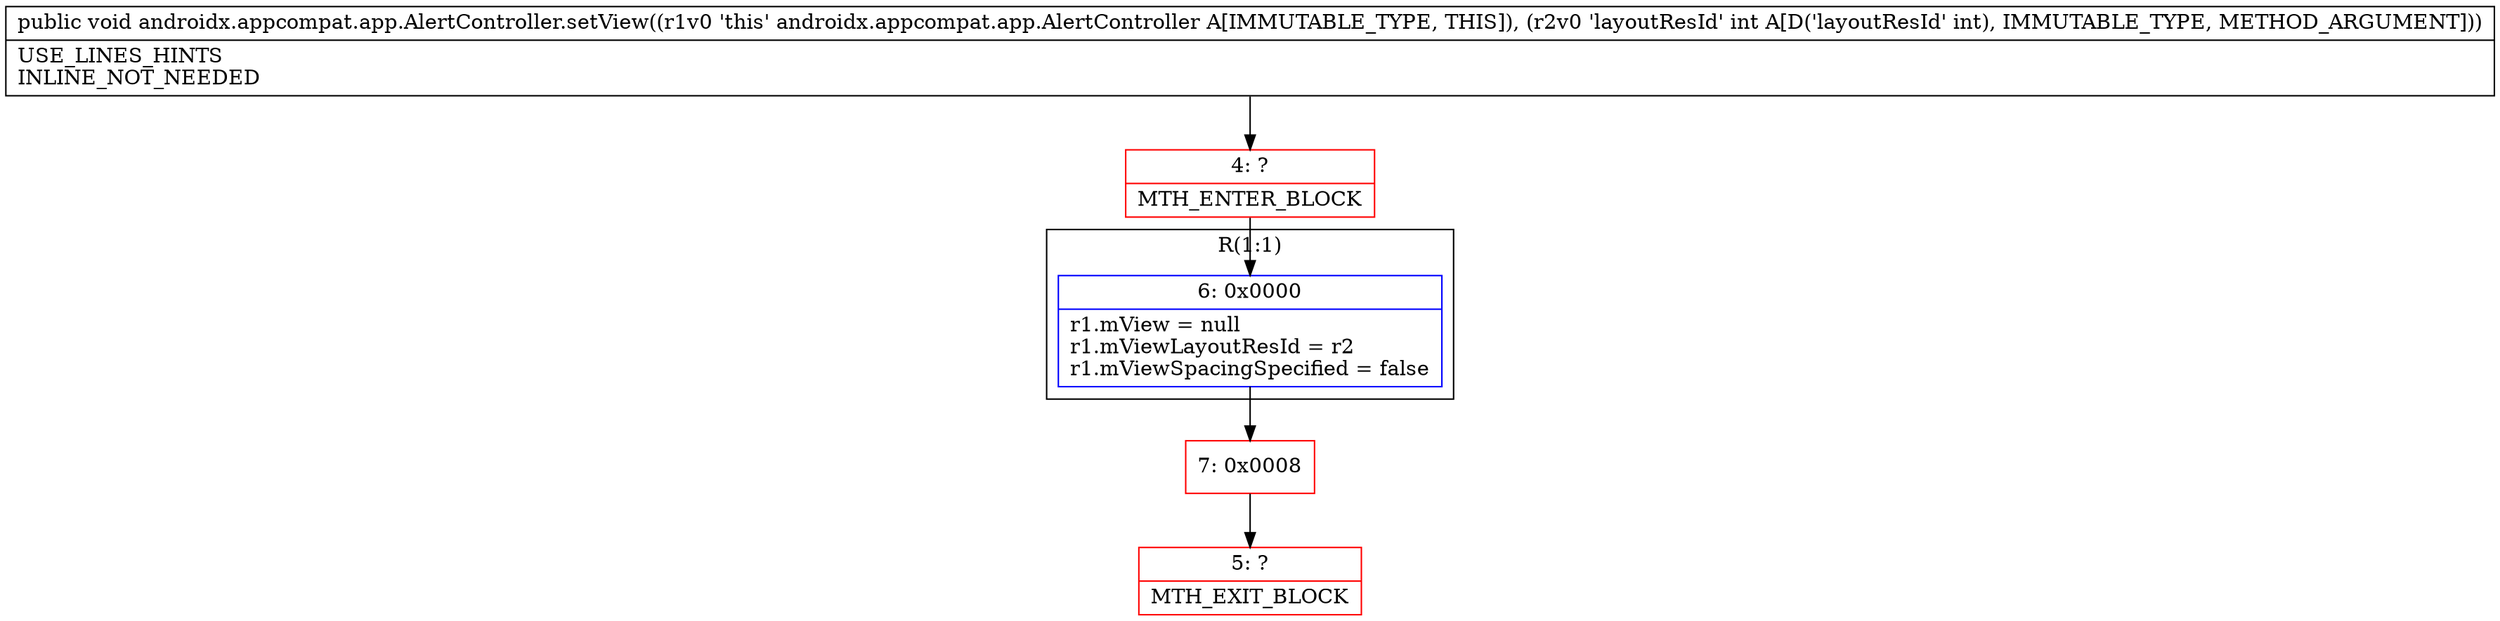 digraph "CFG forandroidx.appcompat.app.AlertController.setView(I)V" {
subgraph cluster_Region_2140126889 {
label = "R(1:1)";
node [shape=record,color=blue];
Node_6 [shape=record,label="{6\:\ 0x0000|r1.mView = null\lr1.mViewLayoutResId = r2\lr1.mViewSpacingSpecified = false\l}"];
}
Node_4 [shape=record,color=red,label="{4\:\ ?|MTH_ENTER_BLOCK\l}"];
Node_7 [shape=record,color=red,label="{7\:\ 0x0008}"];
Node_5 [shape=record,color=red,label="{5\:\ ?|MTH_EXIT_BLOCK\l}"];
MethodNode[shape=record,label="{public void androidx.appcompat.app.AlertController.setView((r1v0 'this' androidx.appcompat.app.AlertController A[IMMUTABLE_TYPE, THIS]), (r2v0 'layoutResId' int A[D('layoutResId' int), IMMUTABLE_TYPE, METHOD_ARGUMENT]))  | USE_LINES_HINTS\lINLINE_NOT_NEEDED\l}"];
MethodNode -> Node_4;Node_6 -> Node_7;
Node_4 -> Node_6;
Node_7 -> Node_5;
}

